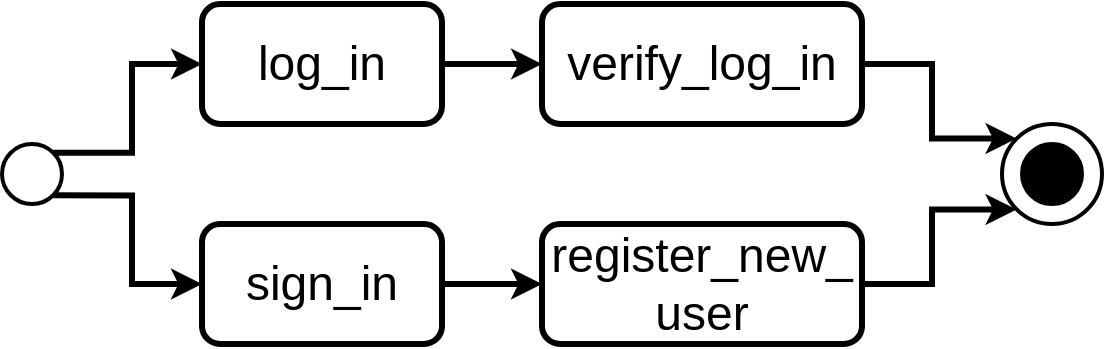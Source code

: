 <mxfile version="17.0.0" type="github">
  <diagram id="iFg3x5jFra5rSXarZs0L" name="Page-1">
    <mxGraphModel dx="405" dy="448" grid="1" gridSize="10" guides="1" tooltips="1" connect="1" arrows="1" fold="1" page="1" pageScale="1" pageWidth="850" pageHeight="1100" math="0" shadow="0">
      <root>
        <mxCell id="0" />
        <mxCell id="1" parent="0" />
        <mxCell id="HIVegPUitzO2mgvNcTpA-6" style="edgeStyle=orthogonalEdgeStyle;rounded=0;orthogonalLoop=1;jettySize=auto;html=1;exitX=0.855;exitY=0.145;exitDx=0;exitDy=0;exitPerimeter=0;entryX=0;entryY=0.5;entryDx=0;entryDy=0;fontSize=24;strokeWidth=3;" edge="1" parent="1" source="HIVegPUitzO2mgvNcTpA-1" target="HIVegPUitzO2mgvNcTpA-4">
          <mxGeometry relative="1" as="geometry" />
        </mxCell>
        <mxCell id="HIVegPUitzO2mgvNcTpA-7" style="edgeStyle=orthogonalEdgeStyle;rounded=0;orthogonalLoop=1;jettySize=auto;html=1;exitX=0.855;exitY=0.855;exitDx=0;exitDy=0;exitPerimeter=0;entryX=0;entryY=0.5;entryDx=0;entryDy=0;fontSize=24;strokeWidth=3;" edge="1" parent="1" source="HIVegPUitzO2mgvNcTpA-1" target="HIVegPUitzO2mgvNcTpA-5">
          <mxGeometry relative="1" as="geometry" />
        </mxCell>
        <mxCell id="HIVegPUitzO2mgvNcTpA-1" value="" style="strokeWidth=2;html=1;shape=mxgraph.flowchart.start_2;whiteSpace=wrap;" vertex="1" parent="1">
          <mxGeometry x="30" y="80" width="30" height="30" as="geometry" />
        </mxCell>
        <mxCell id="HIVegPUitzO2mgvNcTpA-2" value="" style="strokeWidth=2;html=1;shape=mxgraph.flowchart.start_2;whiteSpace=wrap;" vertex="1" parent="1">
          <mxGeometry x="530" y="70" width="50" height="50" as="geometry" />
        </mxCell>
        <mxCell id="HIVegPUitzO2mgvNcTpA-3" value="" style="strokeWidth=2;html=1;shape=mxgraph.flowchart.start_2;whiteSpace=wrap;fillColor=#000000;" vertex="1" parent="1">
          <mxGeometry x="540" y="80" width="30" height="30" as="geometry" />
        </mxCell>
        <mxCell id="HIVegPUitzO2mgvNcTpA-10" style="edgeStyle=orthogonalEdgeStyle;rounded=0;orthogonalLoop=1;jettySize=auto;html=1;exitX=1;exitY=0.5;exitDx=0;exitDy=0;entryX=0;entryY=0.5;entryDx=0;entryDy=0;fontSize=24;strokeWidth=3;" edge="1" parent="1" source="HIVegPUitzO2mgvNcTpA-4" target="HIVegPUitzO2mgvNcTpA-8">
          <mxGeometry relative="1" as="geometry" />
        </mxCell>
        <mxCell id="HIVegPUitzO2mgvNcTpA-4" value="&lt;font size=&quot;3&quot;&gt;&lt;font style=&quot;font-size: 24px&quot;&gt;log_in&lt;/font&gt;&lt;br&gt;&lt;/font&gt;" style="rounded=1;whiteSpace=wrap;html=1;fillColor=#FFFFFF;strokeWidth=3;" vertex="1" parent="1">
          <mxGeometry x="130" y="10" width="120" height="60" as="geometry" />
        </mxCell>
        <mxCell id="HIVegPUitzO2mgvNcTpA-11" style="edgeStyle=orthogonalEdgeStyle;rounded=0;orthogonalLoop=1;jettySize=auto;html=1;exitX=1;exitY=0.5;exitDx=0;exitDy=0;entryX=0;entryY=0.5;entryDx=0;entryDy=0;fontSize=24;strokeWidth=3;" edge="1" parent="1" source="HIVegPUitzO2mgvNcTpA-5" target="HIVegPUitzO2mgvNcTpA-9">
          <mxGeometry relative="1" as="geometry" />
        </mxCell>
        <mxCell id="HIVegPUitzO2mgvNcTpA-5" value="&lt;font size=&quot;3&quot;&gt;&lt;font style=&quot;font-size: 24px&quot;&gt;sign_in&lt;/font&gt;&lt;br&gt;&lt;/font&gt;" style="rounded=1;whiteSpace=wrap;html=1;fillColor=#FFFFFF;strokeWidth=3;" vertex="1" parent="1">
          <mxGeometry x="130" y="120" width="120" height="60" as="geometry" />
        </mxCell>
        <mxCell id="HIVegPUitzO2mgvNcTpA-22" style="edgeStyle=orthogonalEdgeStyle;rounded=0;orthogonalLoop=1;jettySize=auto;html=1;exitX=1;exitY=0.5;exitDx=0;exitDy=0;entryX=0.145;entryY=0.145;entryDx=0;entryDy=0;entryPerimeter=0;fontSize=24;strokeWidth=3;" edge="1" parent="1" source="HIVegPUitzO2mgvNcTpA-8" target="HIVegPUitzO2mgvNcTpA-2">
          <mxGeometry relative="1" as="geometry" />
        </mxCell>
        <mxCell id="HIVegPUitzO2mgvNcTpA-8" value="&lt;font size=&quot;3&quot;&gt;&lt;font style=&quot;font-size: 24px&quot;&gt;verify_log_in&lt;/font&gt;&lt;br&gt;&lt;/font&gt;" style="rounded=1;whiteSpace=wrap;html=1;fillColor=#FFFFFF;strokeWidth=3;" vertex="1" parent="1">
          <mxGeometry x="300" y="10" width="160" height="60" as="geometry" />
        </mxCell>
        <mxCell id="HIVegPUitzO2mgvNcTpA-20" style="edgeStyle=orthogonalEdgeStyle;rounded=0;orthogonalLoop=1;jettySize=auto;html=1;exitX=1;exitY=0.5;exitDx=0;exitDy=0;entryX=0.145;entryY=0.855;entryDx=0;entryDy=0;entryPerimeter=0;fontSize=24;strokeWidth=3;" edge="1" parent="1" source="HIVegPUitzO2mgvNcTpA-9" target="HIVegPUitzO2mgvNcTpA-2">
          <mxGeometry relative="1" as="geometry" />
        </mxCell>
        <mxCell id="HIVegPUitzO2mgvNcTpA-9" value="&lt;div&gt;&lt;font size=&quot;3&quot;&gt;&lt;font style=&quot;font-size: 24px&quot;&gt;register_new_&lt;/font&gt;&lt;/font&gt;&lt;/div&gt;&lt;div&gt;&lt;font size=&quot;3&quot;&gt;&lt;font style=&quot;font-size: 24px&quot;&gt;user&lt;br&gt;&lt;/font&gt;&lt;/font&gt;&lt;/div&gt;" style="rounded=1;whiteSpace=wrap;html=1;fillColor=#FFFFFF;strokeWidth=3;" vertex="1" parent="1">
          <mxGeometry x="300" y="120" width="160" height="60" as="geometry" />
        </mxCell>
      </root>
    </mxGraphModel>
  </diagram>
</mxfile>
